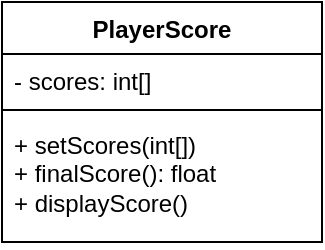 <mxfile version="22.1.5" type="device">
  <diagram name="Strona-1" id="_2cdqDIUjOLRGmTiPfkz">
    <mxGraphModel dx="1050" dy="530" grid="1" gridSize="10" guides="1" tooltips="1" connect="1" arrows="1" fold="1" page="1" pageScale="1" pageWidth="827" pageHeight="1169" math="0" shadow="0">
      <root>
        <mxCell id="0" />
        <mxCell id="1" parent="0" />
        <mxCell id="I9eAyPuImZdnyy68IyIK-1" value="PlayerScore" style="swimlane;fontStyle=1;align=center;verticalAlign=top;childLayout=stackLayout;horizontal=1;startSize=26;horizontalStack=0;resizeParent=1;resizeParentMax=0;resizeLast=0;collapsible=1;marginBottom=0;whiteSpace=wrap;html=1;" vertex="1" parent="1">
          <mxGeometry x="340" y="160" width="160" height="120" as="geometry" />
        </mxCell>
        <mxCell id="I9eAyPuImZdnyy68IyIK-2" value="- scores: int[]" style="text;strokeColor=none;fillColor=none;align=left;verticalAlign=top;spacingLeft=4;spacingRight=4;overflow=hidden;rotatable=0;points=[[0,0.5],[1,0.5]];portConstraint=eastwest;whiteSpace=wrap;html=1;" vertex="1" parent="I9eAyPuImZdnyy68IyIK-1">
          <mxGeometry y="26" width="160" height="24" as="geometry" />
        </mxCell>
        <mxCell id="I9eAyPuImZdnyy68IyIK-3" value="" style="line;strokeWidth=1;fillColor=none;align=left;verticalAlign=middle;spacingTop=-1;spacingLeft=3;spacingRight=3;rotatable=0;labelPosition=right;points=[];portConstraint=eastwest;strokeColor=inherit;" vertex="1" parent="I9eAyPuImZdnyy68IyIK-1">
          <mxGeometry y="50" width="160" height="8" as="geometry" />
        </mxCell>
        <mxCell id="I9eAyPuImZdnyy68IyIK-4" value="&lt;div&gt;+ setScores(int[])&lt;/div&gt;&lt;div&gt;+ finalScore(): float&lt;br&gt;&lt;/div&gt;&lt;div&gt;+ displayScore()&lt;br&gt;&lt;/div&gt;" style="text;strokeColor=none;fillColor=none;align=left;verticalAlign=top;spacingLeft=4;spacingRight=4;overflow=hidden;rotatable=0;points=[[0,0.5],[1,0.5]];portConstraint=eastwest;whiteSpace=wrap;html=1;" vertex="1" parent="I9eAyPuImZdnyy68IyIK-1">
          <mxGeometry y="58" width="160" height="62" as="geometry" />
        </mxCell>
      </root>
    </mxGraphModel>
  </diagram>
</mxfile>
